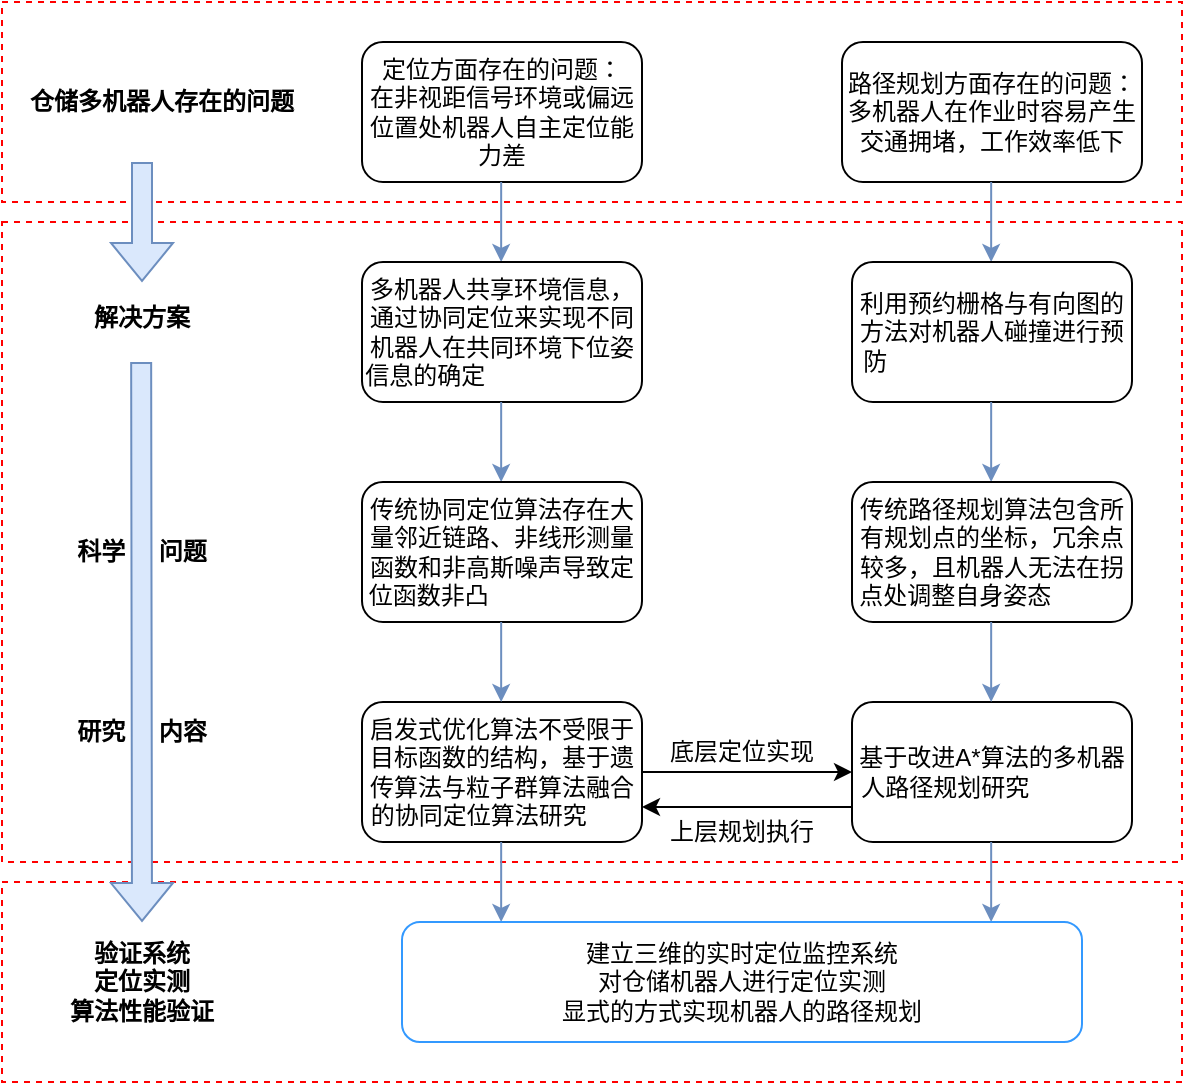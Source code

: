 <mxfile version="15.7.3" type="github"><diagram id="czBmZllRFWOcMssn0ID6" name="Page-1"><mxGraphModel dx="238" dy="391" grid="1" gridSize="10" guides="1" tooltips="1" connect="1" arrows="1" fold="1" page="1" pageScale="1" pageWidth="827" pageHeight="1169" math="0" shadow="0"><root><mxCell id="0"/><mxCell id="1" parent="0"/><mxCell id="u5RiRZICvcfBl0ZT3SDR-39" value="" style="rounded=0;whiteSpace=wrap;html=1;shadow=0;glass=0;sketch=0;strokeWidth=1;dashed=1;strokeColor=#FF0000;" vertex="1" parent="1"><mxGeometry x="90" y="620" width="590" height="100" as="geometry"/></mxCell><mxCell id="u5RiRZICvcfBl0ZT3SDR-11" value="&lt;b style=&quot;color: rgb(0 , 0 , 0) ; font-family: &amp;#34;helvetica&amp;#34; ; font-size: 12px ; font-style: normal ; letter-spacing: normal ; text-align: center ; text-indent: 0px ; text-transform: none ; word-spacing: 0px ; background-color: rgb(248 , 249 , 250)&quot;&gt;&lt;br&gt;&lt;/b&gt;" style="rounded=0;whiteSpace=wrap;html=1;shadow=0;glass=0;sketch=0;strokeWidth=1;dashed=1;strokeColor=#FF0000;" vertex="1" parent="1"><mxGeometry x="90" y="290" width="590" height="320" as="geometry"/></mxCell><mxCell id="u5RiRZICvcfBl0ZT3SDR-4" value="" style="rounded=0;whiteSpace=wrap;html=1;shadow=0;glass=0;sketch=0;strokeWidth=1;dashed=1;strokeColor=#FF0000;" vertex="1" parent="1"><mxGeometry x="90" y="180" width="590" height="100" as="geometry"/></mxCell><mxCell id="u5RiRZICvcfBl0ZT3SDR-1" value="定位方面存在的问题：&lt;br&gt;在非视距信号环境或偏远位置处机器人自主定位能力差" style="rounded=1;whiteSpace=wrap;html=1;perimeterSpacing=0;shadow=0;sketch=0;glass=0;strokeWidth=1;strokeColor=#000000;" vertex="1" parent="1"><mxGeometry x="270" y="200" width="140" height="70" as="geometry"/></mxCell><mxCell id="u5RiRZICvcfBl0ZT3SDR-2" value="路径规划方面存在的问题：&lt;br&gt;多机器人在作业时容易产生交通拥堵，工作效率低下" style="rounded=1;whiteSpace=wrap;html=1;" vertex="1" parent="1"><mxGeometry x="510" y="200" width="150" height="70" as="geometry"/></mxCell><mxCell id="u5RiRZICvcfBl0ZT3SDR-3" value="&lt;b&gt;仓储多机器人存在的问题&lt;/b&gt;" style="text;html=1;strokeColor=none;fillColor=none;align=center;verticalAlign=middle;whiteSpace=wrap;rounded=0;shadow=0;glass=0;sketch=0;" vertex="1" parent="1"><mxGeometry x="100" y="215" width="140" height="30" as="geometry"/></mxCell><mxCell id="u5RiRZICvcfBl0ZT3SDR-5" value="" style="endArrow=classic;html=1;rounded=0;fillColor=#dae8fc;strokeColor=#6c8ebf;" edge="1" parent="1"><mxGeometry width="50" height="50" relative="1" as="geometry"><mxPoint x="339.58" y="270" as="sourcePoint"/><mxPoint x="339.58" y="310" as="targetPoint"/></mxGeometry></mxCell><mxCell id="u5RiRZICvcfBl0ZT3SDR-6" value="" style="endArrow=classic;html=1;rounded=0;fillColor=#dae8fc;strokeColor=#6c8ebf;" edge="1" parent="1"><mxGeometry width="50" height="50" relative="1" as="geometry"><mxPoint x="584.58" y="270" as="sourcePoint"/><mxPoint x="584.58" y="310" as="targetPoint"/></mxGeometry></mxCell><mxCell id="u5RiRZICvcfBl0ZT3SDR-8" value="" style="shape=flexArrow;endArrow=classic;html=1;rounded=0;fillColor=#dae8fc;strokeColor=#6c8ebf;" edge="1" parent="1"><mxGeometry width="50" height="50" relative="1" as="geometry"><mxPoint x="160" y="260" as="sourcePoint"/><mxPoint x="160" y="320" as="targetPoint"/></mxGeometry></mxCell><mxCell id="u5RiRZICvcfBl0ZT3SDR-9" value="&lt;br&gt;多机器人共享环境信息，通过协同定位来实现不同机器人在共同环境下位姿信息的确定&amp;nbsp; &amp;nbsp; &amp;nbsp; &amp;nbsp; &amp;nbsp; &amp;nbsp; &amp;nbsp; &amp;nbsp; &amp;nbsp; &amp;nbsp; &amp;nbsp; &amp;nbsp; &amp;nbsp;" style="rounded=1;whiteSpace=wrap;html=1;perimeterSpacing=0;shadow=0;sketch=0;glass=0;strokeWidth=1;strokeColor=#000000;" vertex="1" parent="1"><mxGeometry x="270" y="310" width="140" height="70" as="geometry"/></mxCell><mxCell id="u5RiRZICvcfBl0ZT3SDR-10" value="利用预约栅格与有向图的方法对机器人碰撞进行预防&amp;nbsp; &amp;nbsp; &amp;nbsp; &amp;nbsp; &amp;nbsp; &amp;nbsp; &amp;nbsp; &amp;nbsp; &amp;nbsp; &amp;nbsp; &amp;nbsp; &amp;nbsp; &amp;nbsp; &amp;nbsp; &amp;nbsp; &amp;nbsp; &amp;nbsp; &amp;nbsp;" style="rounded=1;whiteSpace=wrap;html=1;perimeterSpacing=0;shadow=0;sketch=0;glass=0;strokeWidth=1;strokeColor=#000000;" vertex="1" parent="1"><mxGeometry x="515" y="310" width="140" height="70" as="geometry"/></mxCell><mxCell id="u5RiRZICvcfBl0ZT3SDR-12" value="&lt;b&gt;解决方案&lt;br&gt;&lt;br&gt;&lt;/b&gt;" style="text;html=1;strokeColor=none;fillColor=none;align=center;verticalAlign=middle;whiteSpace=wrap;rounded=0;shadow=0;glass=0;sketch=0;" vertex="1" parent="1"><mxGeometry x="90" y="330" width="140" height="30" as="geometry"/></mxCell><mxCell id="u5RiRZICvcfBl0ZT3SDR-13" value="" style="endArrow=classic;html=1;rounded=0;fillColor=#dae8fc;strokeColor=#6c8ebf;" edge="1" parent="1"><mxGeometry width="50" height="50" relative="1" as="geometry"><mxPoint x="339.58" y="380" as="sourcePoint"/><mxPoint x="339.58" y="420" as="targetPoint"/></mxGeometry></mxCell><mxCell id="u5RiRZICvcfBl0ZT3SDR-14" value="" style="endArrow=classic;html=1;rounded=0;fillColor=#dae8fc;strokeColor=#6c8ebf;" edge="1" parent="1"><mxGeometry width="50" height="50" relative="1" as="geometry"><mxPoint x="584.58" y="380" as="sourcePoint"/><mxPoint x="584.58" y="420" as="targetPoint"/></mxGeometry></mxCell><mxCell id="u5RiRZICvcfBl0ZT3SDR-16" value="传统协同定位算法存在大量邻近链路、非线形测量函数和非高斯噪声导致定位函数非凸&amp;nbsp; &amp;nbsp; &amp;nbsp; &amp;nbsp; &amp;nbsp; &amp;nbsp; &amp;nbsp; &amp;nbsp; &amp;nbsp; &amp;nbsp; &amp;nbsp;&amp;nbsp;" style="rounded=1;whiteSpace=wrap;html=1;perimeterSpacing=0;shadow=0;sketch=0;glass=0;strokeWidth=1;strokeColor=#000000;" vertex="1" parent="1"><mxGeometry x="270" y="420" width="140" height="70" as="geometry"/></mxCell><mxCell id="u5RiRZICvcfBl0ZT3SDR-17" value="传统路径规划算法包含所有规划点的坐标，冗余点较多，且机器人无法在拐点处调整自身姿态&amp;nbsp; &amp;nbsp; &amp;nbsp; &amp;nbsp; &amp;nbsp; &amp;nbsp;" style="rounded=1;whiteSpace=wrap;html=1;perimeterSpacing=0;shadow=0;sketch=0;glass=0;strokeWidth=1;strokeColor=#000000;" vertex="1" parent="1"><mxGeometry x="515" y="420" width="140" height="70" as="geometry"/></mxCell><mxCell id="u5RiRZICvcfBl0ZT3SDR-33" style="edgeStyle=orthogonalEdgeStyle;rounded=0;orthogonalLoop=1;jettySize=auto;html=1;exitX=1;exitY=0.5;exitDx=0;exitDy=0;entryX=0;entryY=0.5;entryDx=0;entryDy=0;" edge="1" parent="1" source="u5RiRZICvcfBl0ZT3SDR-18" target="u5RiRZICvcfBl0ZT3SDR-26"><mxGeometry relative="1" as="geometry"/></mxCell><mxCell id="u5RiRZICvcfBl0ZT3SDR-18" value="启发式优化算法不受限于目标函数的结构，基于遗传算法与粒子群算法融合的协同定位算法研究&amp;nbsp; &amp;nbsp; &amp;nbsp; &amp;nbsp;" style="rounded=1;whiteSpace=wrap;html=1;perimeterSpacing=0;shadow=0;sketch=0;glass=0;strokeWidth=1;strokeColor=#000000;" vertex="1" parent="1"><mxGeometry x="270" y="530" width="140" height="70" as="geometry"/></mxCell><mxCell id="u5RiRZICvcfBl0ZT3SDR-19" value="" style="endArrow=classic;html=1;rounded=0;fillColor=#dae8fc;strokeColor=#6c8ebf;" edge="1" parent="1"><mxGeometry width="50" height="50" relative="1" as="geometry"><mxPoint x="339.58" y="490" as="sourcePoint"/><mxPoint x="339.58" y="530" as="targetPoint"/></mxGeometry></mxCell><mxCell id="u5RiRZICvcfBl0ZT3SDR-20" value="" style="shape=flexArrow;endArrow=classic;html=1;rounded=0;fillColor=#dae8fc;strokeColor=#6c8ebf;" edge="1" parent="1"><mxGeometry width="50" height="50" relative="1" as="geometry"><mxPoint x="159.58" y="360" as="sourcePoint"/><mxPoint x="160" y="640" as="targetPoint"/></mxGeometry></mxCell><mxCell id="u5RiRZICvcfBl0ZT3SDR-15" value="&lt;b&gt;科学&amp;nbsp; &amp;nbsp; &amp;nbsp;问题&lt;br&gt;&lt;/b&gt;" style="text;html=1;strokeColor=none;fillColor=none;align=center;verticalAlign=middle;whiteSpace=wrap;rounded=0;shadow=0;glass=0;sketch=0;" vertex="1" parent="1"><mxGeometry x="90" y="440" width="140" height="30" as="geometry"/></mxCell><mxCell id="u5RiRZICvcfBl0ZT3SDR-23" value="&lt;b&gt;研究&amp;nbsp; &amp;nbsp; &amp;nbsp;内容&lt;br&gt;&lt;/b&gt;" style="text;html=1;strokeColor=none;fillColor=none;align=center;verticalAlign=middle;whiteSpace=wrap;rounded=0;shadow=0;glass=0;sketch=0;" vertex="1" parent="1"><mxGeometry x="90" y="530" width="140" height="30" as="geometry"/></mxCell><mxCell id="u5RiRZICvcfBl0ZT3SDR-35" style="edgeStyle=orthogonalEdgeStyle;rounded=0;orthogonalLoop=1;jettySize=auto;html=1;exitX=0;exitY=0.75;exitDx=0;exitDy=0;entryX=1;entryY=0.75;entryDx=0;entryDy=0;" edge="1" parent="1" source="u5RiRZICvcfBl0ZT3SDR-26" target="u5RiRZICvcfBl0ZT3SDR-18"><mxGeometry relative="1" as="geometry"/></mxCell><mxCell id="u5RiRZICvcfBl0ZT3SDR-26" value="基于改进A*算法的多机器人路径规划研究&amp;nbsp; &amp;nbsp; &amp;nbsp; &amp;nbsp; &amp;nbsp; &amp;nbsp; &amp;nbsp;&amp;nbsp;" style="rounded=1;whiteSpace=wrap;html=1;perimeterSpacing=0;shadow=0;sketch=0;glass=0;strokeWidth=1;strokeColor=#000000;" vertex="1" parent="1"><mxGeometry x="515" y="530" width="140" height="70" as="geometry"/></mxCell><mxCell id="u5RiRZICvcfBl0ZT3SDR-27" value="" style="endArrow=classic;html=1;rounded=0;fillColor=#dae8fc;strokeColor=#6c8ebf;" edge="1" parent="1"><mxGeometry width="50" height="50" relative="1" as="geometry"><mxPoint x="584.58" y="490" as="sourcePoint"/><mxPoint x="584.58" y="530" as="targetPoint"/></mxGeometry></mxCell><mxCell id="u5RiRZICvcfBl0ZT3SDR-34" value="底层定位实现" style="text;html=1;strokeColor=none;fillColor=none;align=center;verticalAlign=middle;whiteSpace=wrap;rounded=0;shadow=0;glass=0;dashed=1;sketch=0;" vertex="1" parent="1"><mxGeometry x="420" y="540" width="80" height="30" as="geometry"/></mxCell><mxCell id="u5RiRZICvcfBl0ZT3SDR-38" value="上层规划执行&lt;br&gt;" style="text;html=1;strokeColor=none;fillColor=none;align=center;verticalAlign=middle;whiteSpace=wrap;rounded=0;shadow=0;glass=0;dashed=1;sketch=0;" vertex="1" parent="1"><mxGeometry x="420" y="580" width="80" height="30" as="geometry"/></mxCell><mxCell id="u5RiRZICvcfBl0ZT3SDR-40" value="" style="endArrow=classic;html=1;rounded=0;fillColor=#dae8fc;strokeColor=#6c8ebf;" edge="1" parent="1"><mxGeometry width="50" height="50" relative="1" as="geometry"><mxPoint x="339.58" y="600" as="sourcePoint"/><mxPoint x="339.58" y="640" as="targetPoint"/></mxGeometry></mxCell><mxCell id="u5RiRZICvcfBl0ZT3SDR-41" value="" style="endArrow=classic;html=1;rounded=0;fillColor=#dae8fc;strokeColor=#6c8ebf;" edge="1" parent="1"><mxGeometry width="50" height="50" relative="1" as="geometry"><mxPoint x="584.58" y="600" as="sourcePoint"/><mxPoint x="584.58" y="640" as="targetPoint"/></mxGeometry></mxCell><mxCell id="u5RiRZICvcfBl0ZT3SDR-43" value="&lt;b&gt;验证系统&lt;br&gt;定位实测&lt;br&gt;算法性能验证&lt;br&gt;&lt;/b&gt;" style="text;html=1;strokeColor=none;fillColor=none;align=center;verticalAlign=middle;whiteSpace=wrap;rounded=0;shadow=0;glass=0;sketch=0;" vertex="1" parent="1"><mxGeometry x="90" y="655" width="140" height="30" as="geometry"/></mxCell><mxCell id="u5RiRZICvcfBl0ZT3SDR-44" value="建立三维的实时定位监控系统&lt;br&gt;对仓储机器人进行定位实测&lt;br&gt;显式的方式实现机器人的路径规划" style="rounded=1;whiteSpace=wrap;html=1;shadow=0;glass=0;sketch=0;strokeColor=#3399FF;strokeWidth=1;" vertex="1" parent="1"><mxGeometry x="290" y="640" width="340" height="60" as="geometry"/></mxCell></root></mxGraphModel></diagram></mxfile>